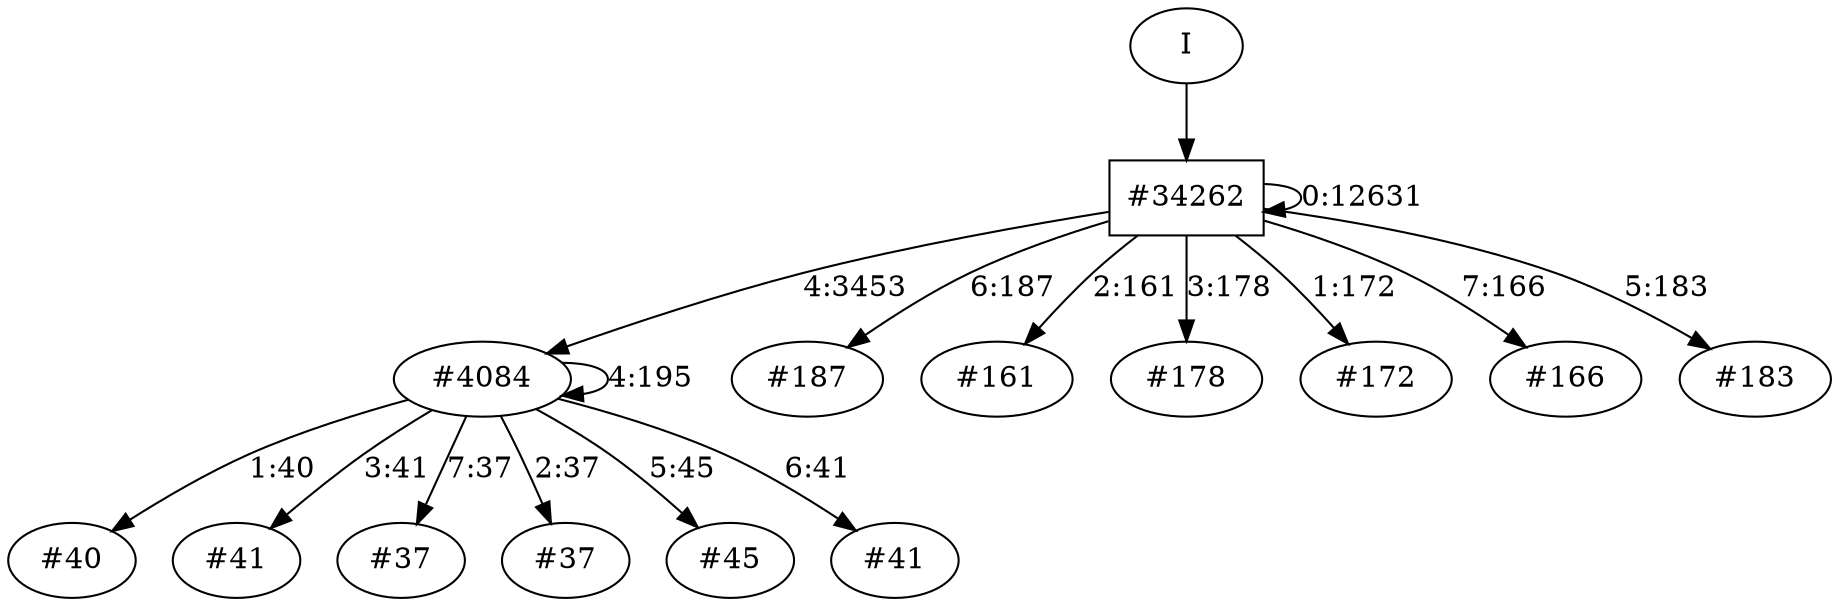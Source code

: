// produced with flexfringe from git commitd1cf04ada0831d0605a3651971ef9a02091d8823
// dfasat/flexfringe -h=kldistance -d=kl_data -n=10 -x=0 -w=1 -a=1 -b=1 -f=1 -I=0 -t=1 -p=0.2 --output-dir=experiments/flexfringe_test/flexfringe_data/dfa /Users/nicholasrenninger/Google Drive/Grad School/specification learning/code/DPFA_DTS_product_experiment/dfasatInvestigations/experiments/flexfringe_test/flexfringe_data/flexfringe_test_train 
digraph DFA {
	0 [label="root" shape=box];
		I -> 0;
	0 [ label="#34262"  ];
		0 -> 0 [label="0:12631"  ];
		0 -> 10 [label="4:3453"  ];
		0 -> 36 [label="6:187"  ];
		0 -> 46 [label="2:161"  ];
		0 -> 51 [label="3:178"  ];
		0 -> 55 [label="1:172"  ];
		0 -> 56 [label="7:166"  ];
		0 -> 97 [label="5:183"  ];
	51 [ label="#178"  ];
	10 [ label="#4084"  ];
		10 -> 10 [label="4:195"  ];
		10 -> 81 [label="1:40"  ];
		10 -> 88 [label="3:41"  ];
		10 -> 90 [label="7:37"  ];
		10 -> 147 [label="2:37"  ];
		10 -> 149 [label="5:45"  ];
		10 -> 173 [label="6:41"  ];
	88 [ label="#41"  ];
	149 [ label="#45"  ];
	147 [ label="#37"  ];
	173 [ label="#41"  ];
	90 [ label="#37"  ];
	81 [ label="#40"  ];
	97 [ label="#183"  ];
	46 [ label="#161"  ];
	36 [ label="#187"  ];
	56 [ label="#166"  ];
	55 [ label="#172"  ];
}

